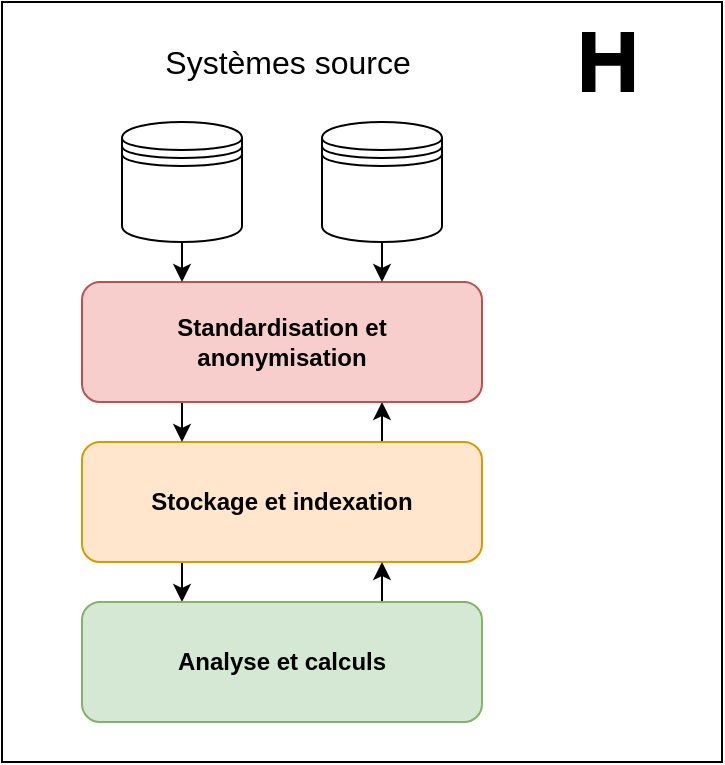 <mxfile version="13.8.0" type="github">
  <diagram id="jaoavLWmaBk9SQUBjK_x" name="Page-1">
    <mxGraphModel dx="926" dy="568" grid="1" gridSize="10" guides="1" tooltips="1" connect="1" arrows="1" fold="1" page="1" pageScale="1" pageWidth="850" pageHeight="1100" math="0" shadow="0">
      <root>
        <mxCell id="0" />
        <mxCell id="1" parent="0" />
        <mxCell id="l_TnpZr9l0fdBLG760Lc-4" value="" style="whiteSpace=wrap;html=1;" vertex="1" parent="1">
          <mxGeometry x="160" y="40" width="360" height="380" as="geometry" />
        </mxCell>
        <mxCell id="l_TnpZr9l0fdBLG760Lc-15" style="edgeStyle=orthogonalEdgeStyle;rounded=0;orthogonalLoop=1;jettySize=auto;html=1;exitX=0.25;exitY=1;exitDx=0;exitDy=0;entryX=0.25;entryY=0;entryDx=0;entryDy=0;fontSize=16;" edge="1" parent="1" source="l_TnpZr9l0fdBLG760Lc-1" target="l_TnpZr9l0fdBLG760Lc-2">
          <mxGeometry relative="1" as="geometry" />
        </mxCell>
        <mxCell id="l_TnpZr9l0fdBLG760Lc-17" style="edgeStyle=orthogonalEdgeStyle;rounded=0;orthogonalLoop=1;jettySize=auto;html=1;exitX=0.75;exitY=0;exitDx=0;exitDy=0;entryX=0.75;entryY=1;entryDx=0;entryDy=0;fontSize=16;" edge="1" parent="1" source="l_TnpZr9l0fdBLG760Lc-1" target="l_TnpZr9l0fdBLG760Lc-3">
          <mxGeometry relative="1" as="geometry" />
        </mxCell>
        <mxCell id="l_TnpZr9l0fdBLG760Lc-1" value="&lt;b&gt;Stockage et indexation&lt;/b&gt;" style="rounded=1;whiteSpace=wrap;html=1;fillColor=#ffe6cc;strokeColor=#d79b00;" vertex="1" parent="1">
          <mxGeometry x="200" y="260" width="200" height="60" as="geometry" />
        </mxCell>
        <mxCell id="l_TnpZr9l0fdBLG760Lc-16" style="edgeStyle=orthogonalEdgeStyle;rounded=0;orthogonalLoop=1;jettySize=auto;html=1;exitX=0.75;exitY=0;exitDx=0;exitDy=0;entryX=0.75;entryY=1;entryDx=0;entryDy=0;fontSize=16;" edge="1" parent="1" source="l_TnpZr9l0fdBLG760Lc-2" target="l_TnpZr9l0fdBLG760Lc-1">
          <mxGeometry relative="1" as="geometry" />
        </mxCell>
        <mxCell id="l_TnpZr9l0fdBLG760Lc-2" value="&lt;b&gt;Analyse et calculs&lt;/b&gt;" style="rounded=1;whiteSpace=wrap;html=1;fillColor=#d5e8d4;strokeColor=#82b366;" vertex="1" parent="1">
          <mxGeometry x="200" y="340" width="200" height="60" as="geometry" />
        </mxCell>
        <mxCell id="l_TnpZr9l0fdBLG760Lc-14" style="edgeStyle=orthogonalEdgeStyle;rounded=0;orthogonalLoop=1;jettySize=auto;html=1;exitX=0.25;exitY=1;exitDx=0;exitDy=0;entryX=0.25;entryY=0;entryDx=0;entryDy=0;fontSize=16;" edge="1" parent="1" source="l_TnpZr9l0fdBLG760Lc-3" target="l_TnpZr9l0fdBLG760Lc-1">
          <mxGeometry relative="1" as="geometry" />
        </mxCell>
        <mxCell id="l_TnpZr9l0fdBLG760Lc-3" value="&lt;b&gt;Standardisation et&lt;br&gt;anonymisation&lt;br&gt;&lt;/b&gt;" style="rounded=1;whiteSpace=wrap;html=1;fillColor=#f8cecc;strokeColor=#b85450;" vertex="1" parent="1">
          <mxGeometry x="200" y="180" width="200" height="60" as="geometry" />
        </mxCell>
        <mxCell id="l_TnpZr9l0fdBLG760Lc-5" value="Systèmes source" style="text;html=1;strokeColor=none;fillColor=none;align=center;verticalAlign=middle;whiteSpace=wrap;rounded=0;fontSize=16;" vertex="1" parent="1">
          <mxGeometry x="208" y="60" width="190" height="20" as="geometry" />
        </mxCell>
        <mxCell id="l_TnpZr9l0fdBLG760Lc-6" value="" style="shape=mxgraph.signs.healthcare.hospital_2;html=1;pointerEvents=1;fillColor=#000000;strokeColor=none;verticalLabelPosition=bottom;verticalAlign=top;align=center;fontSize=16;" vertex="1" parent="1">
          <mxGeometry x="450" y="55" width="26.02" height="30" as="geometry" />
        </mxCell>
        <mxCell id="l_TnpZr9l0fdBLG760Lc-13" style="edgeStyle=orthogonalEdgeStyle;rounded=0;orthogonalLoop=1;jettySize=auto;html=1;exitX=0.5;exitY=1;exitDx=0;exitDy=0;entryX=0.25;entryY=0;entryDx=0;entryDy=0;fontSize=16;" edge="1" parent="1" source="l_TnpZr9l0fdBLG760Lc-8" target="l_TnpZr9l0fdBLG760Lc-3">
          <mxGeometry relative="1" as="geometry" />
        </mxCell>
        <mxCell id="l_TnpZr9l0fdBLG760Lc-8" value="" style="shape=datastore;whiteSpace=wrap;html=1;fontSize=16;align=left;" vertex="1" parent="1">
          <mxGeometry x="220" y="100" width="60" height="60" as="geometry" />
        </mxCell>
        <mxCell id="l_TnpZr9l0fdBLG760Lc-12" style="edgeStyle=orthogonalEdgeStyle;rounded=0;orthogonalLoop=1;jettySize=auto;html=1;exitX=0.5;exitY=1;exitDx=0;exitDy=0;entryX=0.75;entryY=0;entryDx=0;entryDy=0;fontSize=16;" edge="1" parent="1" source="l_TnpZr9l0fdBLG760Lc-9" target="l_TnpZr9l0fdBLG760Lc-3">
          <mxGeometry relative="1" as="geometry" />
        </mxCell>
        <mxCell id="l_TnpZr9l0fdBLG760Lc-9" value="" style="shape=datastore;whiteSpace=wrap;html=1;fontSize=16;align=left;" vertex="1" parent="1">
          <mxGeometry x="320" y="100" width="60" height="60" as="geometry" />
        </mxCell>
      </root>
    </mxGraphModel>
  </diagram>
</mxfile>
